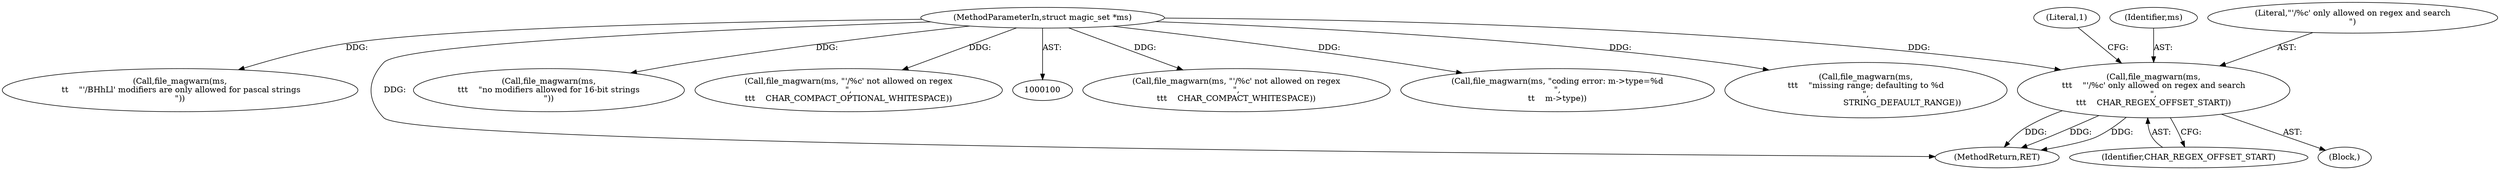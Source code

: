 digraph "0_file_4a284c89d6ef11aca34da65da7d673050a5ea320_0@pointer" {
"1000167" [label="(Call,file_magwarn(ms,\n\t\t\t    \"'/%c' only allowed on regex and search\n\",\n\t\t\t    CHAR_REGEX_OFFSET_START))"];
"1000101" [label="(MethodParameterIn,struct magic_set *ms)"];
"1000173" [label="(Literal,1)"];
"1000206" [label="(Call,file_magwarn(ms, \"'/%c' not allowed on regex\n\",\n\t\t\t    CHAR_COMPACT_WHITESPACE))"];
"1000231" [label="(Call,file_magwarn(ms, \"coding error: m->type=%d\n\",\n\t\t    m->type))"];
"1000183" [label="(Call,file_magwarn(ms,\n\t\t\t    \"missing range; defaulting to %d\n\",\n                            STRING_DEFAULT_RANGE))"];
"1000170" [label="(Identifier,CHAR_REGEX_OFFSET_START)"];
"1000129" [label="(Call,file_magwarn(ms,\n \t\t    \"'/BHhLl' modifiers are only allowed for pascal strings\n\"))"];
"1000242" [label="(MethodReturn,RET)"];
"1000149" [label="(Call,file_magwarn(ms,\n\t\t\t    \"no modifiers allowed for 16-bit strings\n\"))"];
"1000168" [label="(Identifier,ms)"];
"1000166" [label="(Block,)"];
"1000167" [label="(Call,file_magwarn(ms,\n\t\t\t    \"'/%c' only allowed on regex and search\n\",\n\t\t\t    CHAR_REGEX_OFFSET_START))"];
"1000222" [label="(Call,file_magwarn(ms, \"'/%c' not allowed on regex\n\",\n\t\t\t    CHAR_COMPACT_OPTIONAL_WHITESPACE))"];
"1000101" [label="(MethodParameterIn,struct magic_set *ms)"];
"1000169" [label="(Literal,\"'/%c' only allowed on regex and search\n\")"];
"1000167" -> "1000166"  [label="AST: "];
"1000167" -> "1000170"  [label="CFG: "];
"1000168" -> "1000167"  [label="AST: "];
"1000169" -> "1000167"  [label="AST: "];
"1000170" -> "1000167"  [label="AST: "];
"1000173" -> "1000167"  [label="CFG: "];
"1000167" -> "1000242"  [label="DDG: "];
"1000167" -> "1000242"  [label="DDG: "];
"1000167" -> "1000242"  [label="DDG: "];
"1000101" -> "1000167"  [label="DDG: "];
"1000101" -> "1000100"  [label="AST: "];
"1000101" -> "1000242"  [label="DDG: "];
"1000101" -> "1000129"  [label="DDG: "];
"1000101" -> "1000149"  [label="DDG: "];
"1000101" -> "1000183"  [label="DDG: "];
"1000101" -> "1000206"  [label="DDG: "];
"1000101" -> "1000222"  [label="DDG: "];
"1000101" -> "1000231"  [label="DDG: "];
}

